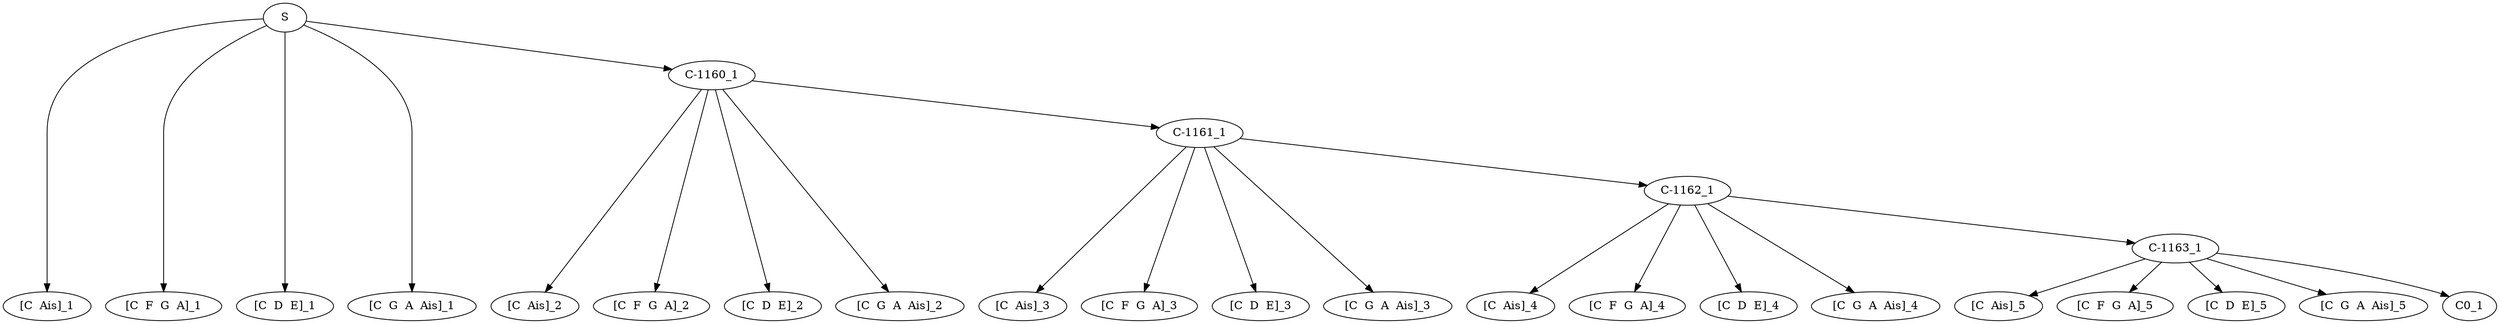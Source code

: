digraph sample{
"S" -> "[C  Ais]_1";
"S" -> "[C  F  G  A]_1";
"S" -> "[C  D  E]_1";
"S" -> "[C  G  A  Ais]_1";
"S" -> "C-1160_1";
"C-1160_1" -> "[C  Ais]_2";
"C-1160_1" -> "[C  F  G  A]_2";
"C-1160_1" -> "[C  D  E]_2";
"C-1160_1" -> "[C  G  A  Ais]_2";
"C-1160_1" -> "C-1161_1";
"C-1161_1" -> "[C  Ais]_3";
"C-1161_1" -> "[C  F  G  A]_3";
"C-1161_1" -> "[C  D  E]_3";
"C-1161_1" -> "[C  G  A  Ais]_3";
"C-1161_1" -> "C-1162_1";
"C-1162_1" -> "[C  Ais]_4";
"C-1162_1" -> "[C  F  G  A]_4";
"C-1162_1" -> "[C  D  E]_4";
"C-1162_1" -> "[C  G  A  Ais]_4";
"C-1162_1" -> "C-1163_1";
"C-1163_1" -> "[C  Ais]_5";
"C-1163_1" -> "[C  F  G  A]_5";
"C-1163_1" -> "[C  D  E]_5";
"C-1163_1" -> "[C  G  A  Ais]_5";
"C-1163_1" -> "C0_1";

{rank = min; "S";}
{rank = same; "C-1160_1";}
{rank = same; "C-1161_1";}
{rank = same; "C-1162_1";}
{rank = same; "C-1163_1";}
{rank = same; "C0_1";}
{rank = same; "[C  Ais]_1"; "[C  Ais]_2"; "[C  Ais]_3"; "[C  Ais]_4"; "[C  Ais]_5"; "[C  D  E]_1"; "[C  D  E]_2"; "[C  D  E]_3"; "[C  D  E]_4"; "[C  D  E]_5"; "[C  F  G  A]_1"; "[C  F  G  A]_2"; "[C  F  G  A]_3"; "[C  F  G  A]_4"; "[C  F  G  A]_5"; "[C  G  A  Ais]_1"; "[C  G  A  Ais]_2"; "[C  G  A  Ais]_3"; "[C  G  A  Ais]_4"; "[C  G  A  Ais]_5";}
}